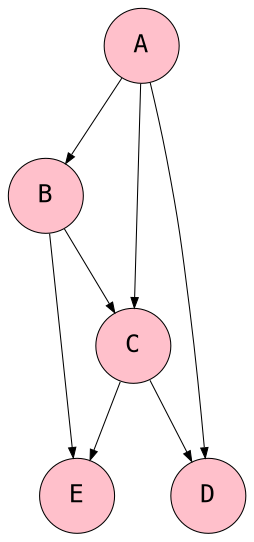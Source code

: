 digraph RandomDigraph1 {
  node [shape=circle, style=filled, fillcolor=pink, fontcolor=black, fontsize=12, width=0.5, height=0.5, fontname="Courier", penwidth=0.5];
  edge [len=2.0, penwidth=0.5, arrowsize=0.5];

  # edge [dir=none]

  A -> B;
  A -> C;
  A -> D;
  B -> C;
  B -> E;
  C -> D;
  C -> E;
}

digraph RandomDigraph2 {
  node [shape=circle, style=filled, fillcolor=pink, fontcolor=black, fontsize=12, width=0.5, height=0.5, fontname="Courier", penwidth=0.5];
  edge [len=2.0, penwidth=0.5, arrowsize=0.5];

  # edge [dir=none]

  A -> B;
  A -> C;
  B -> C;
  B -> D;
  C -> D;
  D -> E;
}

graph CompleteGraph {
  node [shape=circle, style=filled, fillcolor=pink, fontcolor=black, fontsize=12, width=0.5, height=0.5, fontname="Courier", penwidth=0.5];
  edge [len=2.0, penwidth=0.5, arrowsize=0.5];

  A -- {}
  B -- {A}
  C -- {A, B}
  D -- {A, B, C}
  E -- {A, B, C, D}
  F -- {A, B, C, D, E}
  G -- {A, B, C, D, E, F}
  H -- {A, B, C, D, E, F, G}
  I -- {A, B, C, D, E, F, G, H}
}

digraph CompleteDigraph {
  node [shape=circle, style=filled, fillcolor=pink, fontcolor=black, fontsize=12, width=0.5, height=0.5, fontname="Courier", penwidth=0.5];
  edge [len=2.0, penwidth=0.5, arrowsize=0.5];

  A -> B;
  A -> C;
  A -> D;
  A -> E;
  B -> C;
  B -> D;
  B -> E;
  C -> A;
  C -> B;
  C -> D;
  C -> E;
  D -> A;
  D -> B;
  D -> C;
  D -> E;
  E -> A;
  E -> B;
  E -> C;
  E -> D;
}
